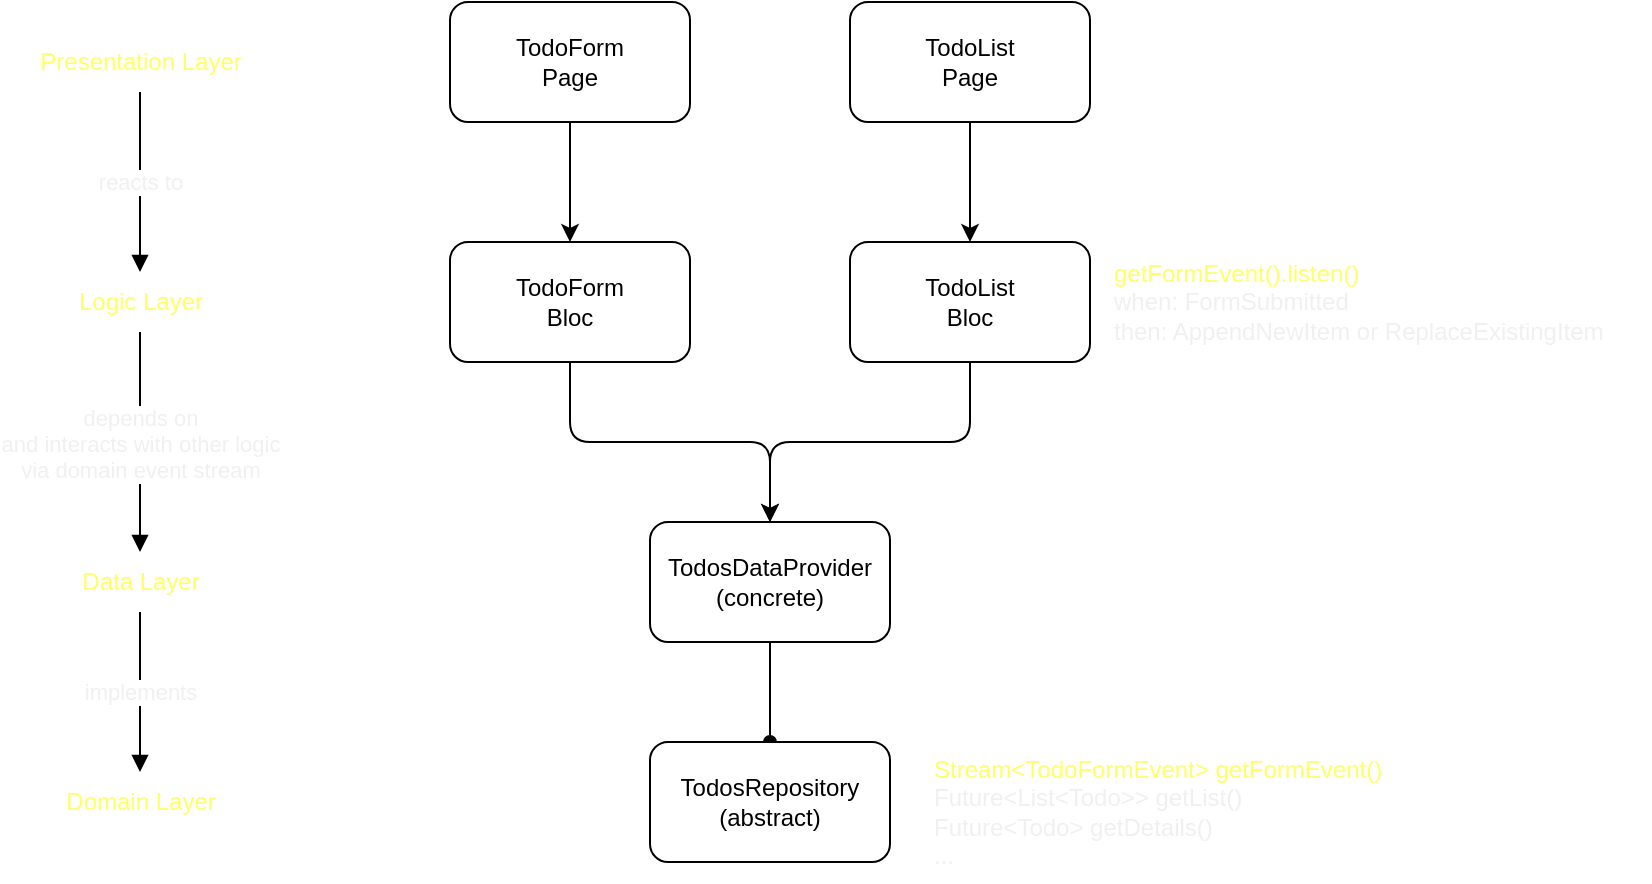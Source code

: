 <mxfile>
    <diagram id="rGy8gw8l3ZshkYPR-9Ce" name="Page-1">
        <mxGraphModel dx="1066" dy="540" grid="0" gridSize="10" guides="1" tooltips="1" connect="1" arrows="1" fold="1" page="0" pageScale="1" pageWidth="850" pageHeight="1100" math="0" shadow="0">
            <root>
                <mxCell id="0"/>
                <mxCell id="1" parent="0"/>
                <mxCell id="11" style="edgeStyle=none;html=1;entryX=0.5;entryY=0;entryDx=0;entryDy=0;exitX=0.5;exitY=1;exitDx=0;exitDy=0;" edge="1" parent="1" source="2" target="4">
                    <mxGeometry relative="1" as="geometry">
                        <mxPoint x="450" y="300" as="targetPoint"/>
                        <Array as="points">
                            <mxPoint x="550" y="270"/>
                            <mxPoint x="450" y="270"/>
                        </Array>
                    </mxGeometry>
                </mxCell>
                <mxCell id="2" value="TodoList&lt;br&gt;Bloc" style="rounded=1;whiteSpace=wrap;html=1;" vertex="1" parent="1">
                    <mxGeometry x="490" y="170" width="120" height="60" as="geometry"/>
                </mxCell>
                <mxCell id="10" style="edgeStyle=none;html=1;entryX=0.5;entryY=0;entryDx=0;entryDy=0;" edge="1" parent="1" source="3" target="4">
                    <mxGeometry relative="1" as="geometry">
                        <Array as="points">
                            <mxPoint x="350" y="270"/>
                            <mxPoint x="450" y="270"/>
                        </Array>
                    </mxGeometry>
                </mxCell>
                <mxCell id="3" value="TodoForm&lt;br&gt;Bloc" style="rounded=1;whiteSpace=wrap;html=1;" vertex="1" parent="1">
                    <mxGeometry x="290" y="170" width="120" height="60" as="geometry"/>
                </mxCell>
                <mxCell id="12" style="edgeStyle=none;html=1;entryX=0.5;entryY=0;entryDx=0;entryDy=0;endArrow=oval;endFill=1;" edge="1" parent="1" source="4" target="5">
                    <mxGeometry relative="1" as="geometry"/>
                </mxCell>
                <mxCell id="4" value="TodosDataProvider&lt;br&gt;(concrete)" style="rounded=1;whiteSpace=wrap;html=1;" vertex="1" parent="1">
                    <mxGeometry x="390" y="310" width="120" height="60" as="geometry"/>
                </mxCell>
                <mxCell id="5" value="TodosRepository&lt;br&gt;(abstract)" style="rounded=1;whiteSpace=wrap;html=1;" vertex="1" parent="1">
                    <mxGeometry x="390" y="420" width="120" height="60" as="geometry"/>
                </mxCell>
                <mxCell id="8" style="edgeStyle=none;html=1;" edge="1" parent="1" source="6" target="3">
                    <mxGeometry relative="1" as="geometry"/>
                </mxCell>
                <mxCell id="6" value="TodoForm&lt;br&gt;Page" style="rounded=1;whiteSpace=wrap;html=1;" vertex="1" parent="1">
                    <mxGeometry x="290" y="50" width="120" height="60" as="geometry"/>
                </mxCell>
                <mxCell id="9" style="edgeStyle=none;html=1;entryX=0.5;entryY=0;entryDx=0;entryDy=0;" edge="1" parent="1" source="7" target="2">
                    <mxGeometry relative="1" as="geometry"/>
                </mxCell>
                <mxCell id="7" value="TodoList&lt;br&gt;Page" style="rounded=1;whiteSpace=wrap;html=1;" vertex="1" parent="1">
                    <mxGeometry x="490" y="50" width="120" height="60" as="geometry"/>
                </mxCell>
                <mxCell id="17" value="reacts to" style="edgeStyle=none;html=1;endArrow=block;endFill=1;fontColor=#F0F0F0;" edge="1" parent="1" source="13" target="14">
                    <mxGeometry relative="1" as="geometry"/>
                </mxCell>
                <mxCell id="13" value="Presentation Layer" style="text;html=1;align=center;verticalAlign=middle;resizable=0;points=[];autosize=1;strokeColor=none;fillColor=none;fontColor=#FFFF66;" vertex="1" parent="1">
                    <mxGeometry x="75" y="65" width="120" height="30" as="geometry"/>
                </mxCell>
                <mxCell id="18" value="depends on&lt;br&gt;and interacts with other logic &lt;br&gt;via domain event stream" style="edgeStyle=none;html=1;endArrow=block;endFill=1;fontColor=#F0F0F0;" edge="1" parent="1" source="14" target="15">
                    <mxGeometry x="0.007" relative="1" as="geometry">
                        <mxPoint as="offset"/>
                    </mxGeometry>
                </mxCell>
                <mxCell id="14" value="Logic Layer" style="text;html=1;align=center;verticalAlign=middle;resizable=0;points=[];autosize=1;strokeColor=none;fillColor=none;fontColor=#FFFF66;" vertex="1" parent="1">
                    <mxGeometry x="90" y="185" width="90" height="30" as="geometry"/>
                </mxCell>
                <mxCell id="19" value="implements" style="edgeStyle=none;html=1;endArrow=block;endFill=1;fontColor=#F0F0F0;" edge="1" parent="1" source="15" target="16">
                    <mxGeometry relative="1" as="geometry"/>
                </mxCell>
                <mxCell id="15" value="Data Layer" style="text;html=1;align=center;verticalAlign=middle;resizable=0;points=[];autosize=1;strokeColor=none;fillColor=none;fontColor=#FFFF66;" vertex="1" parent="1">
                    <mxGeometry x="95" y="325" width="80" height="30" as="geometry"/>
                </mxCell>
                <mxCell id="16" value="Domain Layer" style="text;html=1;align=center;verticalAlign=middle;resizable=0;points=[];autosize=1;strokeColor=none;fillColor=none;fontColor=#FFFF66;" vertex="1" parent="1">
                    <mxGeometry x="85" y="435" width="100" height="30" as="geometry"/>
                </mxCell>
                <mxCell id="20" value="Stream&amp;lt;TodoFormEvent&amp;gt; getFormEvent()&lt;br&gt;&lt;font color=&quot;#f0f0f0&quot;&gt;Future&amp;lt;List&amp;lt;Todo&amp;gt;&amp;gt; getList()&lt;br&gt;Future&amp;lt;Todo&amp;gt; getDetails()&lt;br&gt;...&lt;/font&gt;" style="text;html=1;align=left;verticalAlign=middle;resizable=0;points=[];autosize=1;strokeColor=none;fillColor=none;fontColor=#FFFF66;" vertex="1" parent="1">
                    <mxGeometry x="530" y="420" width="242" height="70" as="geometry"/>
                </mxCell>
                <mxCell id="21" value="&lt;font color=&quot;#ffff66&quot;&gt;getFormEvent().listen()&lt;/font&gt;&lt;br&gt;when: FormSubmitted&lt;br&gt;then: AppendNewItem or ReplaceExistingItem" style="text;html=1;align=left;verticalAlign=middle;resizable=0;points=[];autosize=1;strokeColor=none;fillColor=none;fontColor=#F0F0F0;" vertex="1" parent="1">
                    <mxGeometry x="620" y="170" width="270" height="60" as="geometry"/>
                </mxCell>
            </root>
        </mxGraphModel>
    </diagram>
</mxfile>